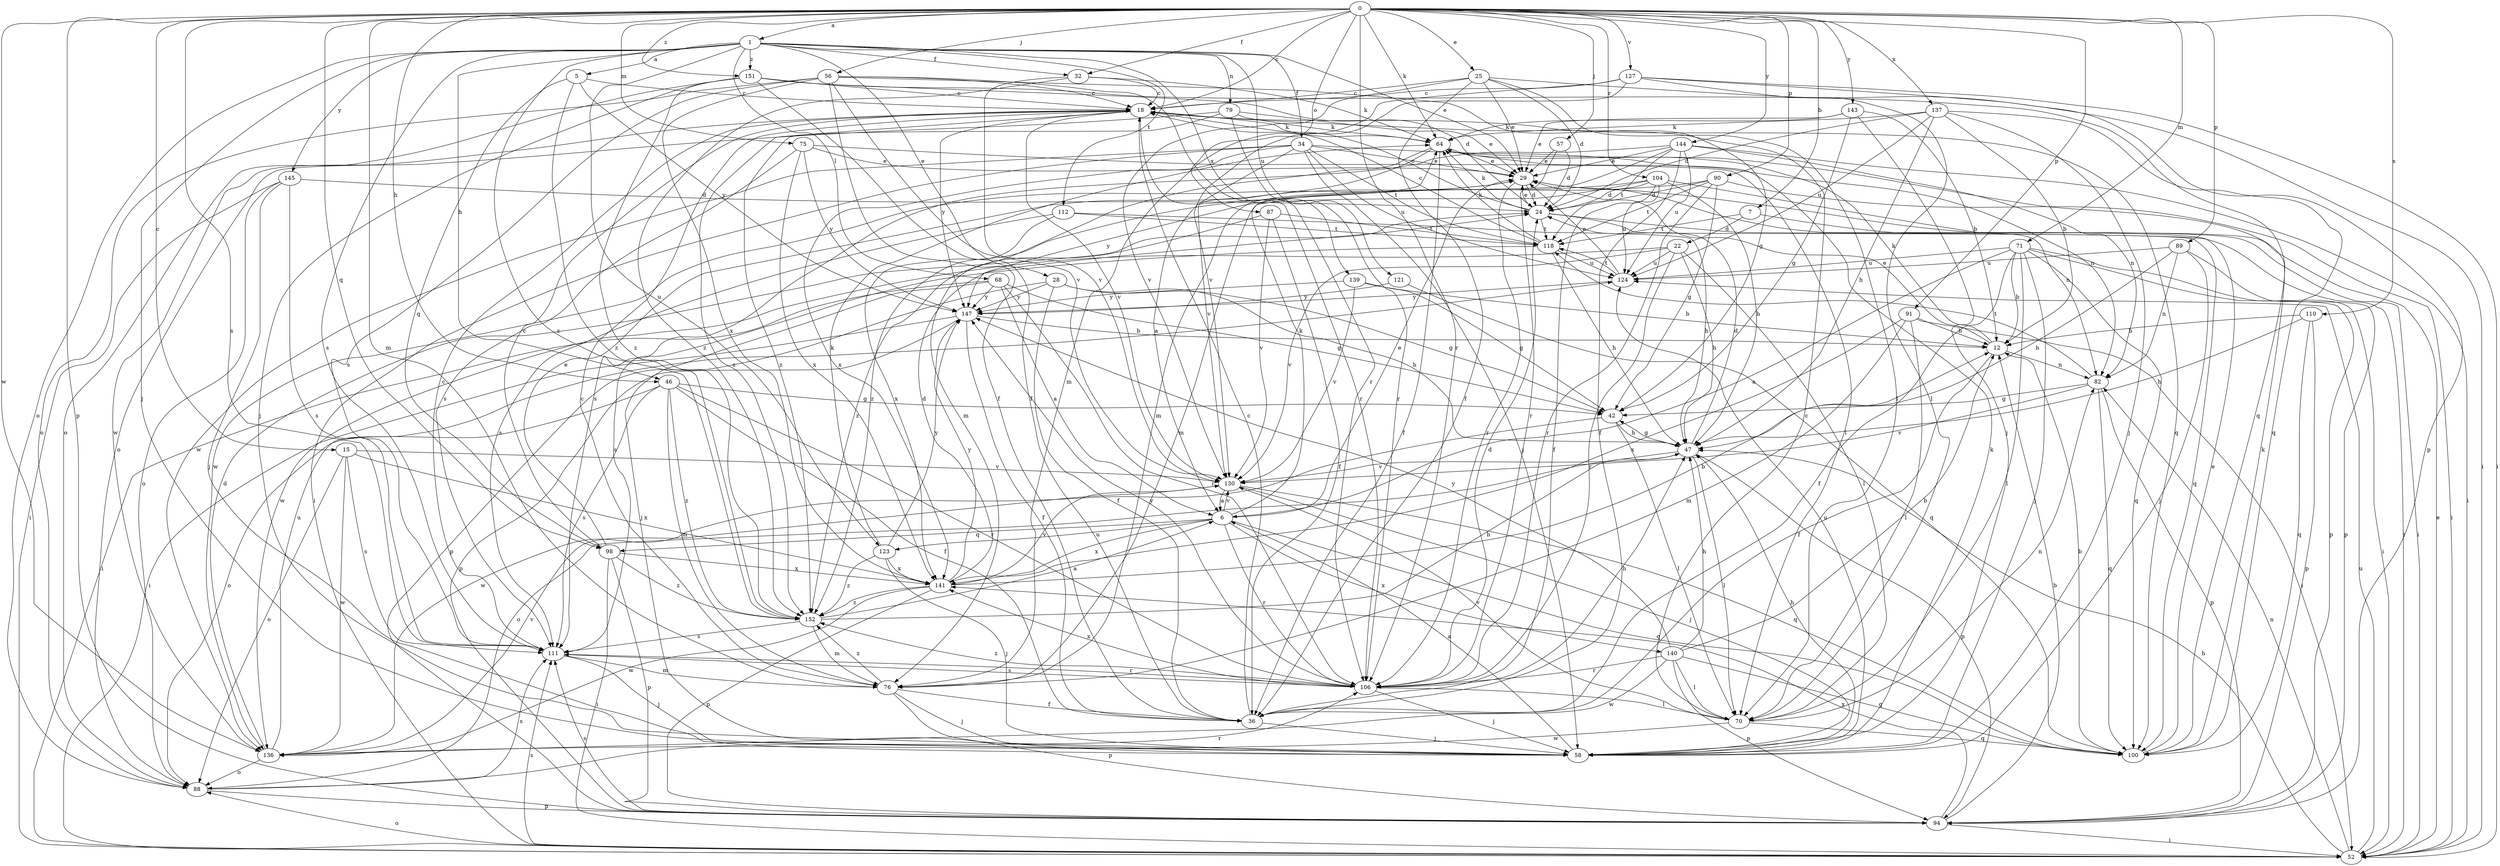 strict digraph  {
0;
1;
5;
6;
7;
12;
15;
18;
22;
24;
25;
28;
29;
32;
34;
36;
42;
46;
47;
52;
56;
57;
58;
64;
68;
70;
71;
75;
76;
79;
82;
87;
88;
89;
90;
91;
94;
98;
100;
104;
106;
110;
111;
112;
118;
121;
123;
124;
127;
130;
136;
137;
139;
140;
141;
143;
144;
145;
147;
151;
152;
0 -> 1  [label=a];
0 -> 7  [label=b];
0 -> 15  [label=c];
0 -> 18  [label=c];
0 -> 25  [label=e];
0 -> 32  [label=f];
0 -> 46  [label=h];
0 -> 56  [label=j];
0 -> 57  [label=j];
0 -> 64  [label=k];
0 -> 71  [label=m];
0 -> 75  [label=m];
0 -> 76  [label=m];
0 -> 87  [label=o];
0 -> 89  [label=p];
0 -> 90  [label=p];
0 -> 91  [label=p];
0 -> 94  [label=p];
0 -> 98  [label=q];
0 -> 104  [label=r];
0 -> 106  [label=r];
0 -> 110  [label=s];
0 -> 111  [label=s];
0 -> 127  [label=v];
0 -> 136  [label=w];
0 -> 137  [label=x];
0 -> 143  [label=y];
0 -> 144  [label=y];
0 -> 151  [label=z];
1 -> 5  [label=a];
1 -> 28  [label=e];
1 -> 29  [label=e];
1 -> 32  [label=f];
1 -> 34  [label=f];
1 -> 46  [label=h];
1 -> 58  [label=j];
1 -> 68  [label=l];
1 -> 79  [label=n];
1 -> 88  [label=o];
1 -> 111  [label=s];
1 -> 112  [label=t];
1 -> 121  [label=u];
1 -> 123  [label=u];
1 -> 139  [label=x];
1 -> 145  [label=y];
1 -> 151  [label=z];
1 -> 152  [label=z];
5 -> 18  [label=c];
5 -> 98  [label=q];
5 -> 147  [label=y];
5 -> 152  [label=z];
6 -> 29  [label=e];
6 -> 64  [label=k];
6 -> 98  [label=q];
6 -> 100  [label=q];
6 -> 106  [label=r];
6 -> 123  [label=u];
6 -> 130  [label=v];
6 -> 140  [label=x];
6 -> 141  [label=x];
7 -> 22  [label=d];
7 -> 52  [label=i];
7 -> 118  [label=t];
12 -> 29  [label=e];
12 -> 36  [label=f];
12 -> 64  [label=k];
12 -> 82  [label=n];
15 -> 88  [label=o];
15 -> 111  [label=s];
15 -> 130  [label=v];
15 -> 136  [label=w];
15 -> 141  [label=x];
18 -> 64  [label=k];
18 -> 100  [label=q];
18 -> 106  [label=r];
18 -> 130  [label=v];
18 -> 136  [label=w];
18 -> 147  [label=y];
18 -> 152  [label=z];
22 -> 47  [label=h];
22 -> 70  [label=l];
22 -> 106  [label=r];
22 -> 124  [label=u];
22 -> 130  [label=v];
22 -> 136  [label=w];
24 -> 18  [label=c];
24 -> 29  [label=e];
24 -> 52  [label=i];
24 -> 64  [label=k];
24 -> 100  [label=q];
24 -> 118  [label=t];
25 -> 18  [label=c];
25 -> 24  [label=d];
25 -> 29  [label=e];
25 -> 36  [label=f];
25 -> 52  [label=i];
25 -> 70  [label=l];
25 -> 130  [label=v];
28 -> 36  [label=f];
28 -> 42  [label=g];
28 -> 47  [label=h];
28 -> 94  [label=p];
28 -> 147  [label=y];
29 -> 24  [label=d];
29 -> 106  [label=r];
29 -> 136  [label=w];
32 -> 18  [label=c];
32 -> 64  [label=k];
32 -> 130  [label=v];
32 -> 152  [label=z];
34 -> 6  [label=a];
34 -> 29  [label=e];
34 -> 52  [label=i];
34 -> 58  [label=j];
34 -> 82  [label=n];
34 -> 118  [label=t];
34 -> 124  [label=u];
34 -> 136  [label=w];
34 -> 141  [label=x];
36 -> 18  [label=c];
36 -> 58  [label=j];
42 -> 47  [label=h];
42 -> 70  [label=l];
42 -> 136  [label=w];
46 -> 36  [label=f];
46 -> 42  [label=g];
46 -> 76  [label=m];
46 -> 88  [label=o];
46 -> 106  [label=r];
46 -> 111  [label=s];
46 -> 152  [label=z];
47 -> 24  [label=d];
47 -> 42  [label=g];
47 -> 70  [label=l];
47 -> 88  [label=o];
47 -> 94  [label=p];
47 -> 130  [label=v];
52 -> 29  [label=e];
52 -> 47  [label=h];
52 -> 82  [label=n];
52 -> 88  [label=o];
52 -> 111  [label=s];
52 -> 124  [label=u];
56 -> 18  [label=c];
56 -> 36  [label=f];
56 -> 42  [label=g];
56 -> 88  [label=o];
56 -> 106  [label=r];
56 -> 111  [label=s];
56 -> 130  [label=v];
56 -> 141  [label=x];
57 -> 24  [label=d];
57 -> 29  [label=e];
57 -> 106  [label=r];
58 -> 6  [label=a];
58 -> 47  [label=h];
58 -> 64  [label=k];
58 -> 124  [label=u];
64 -> 29  [label=e];
64 -> 36  [label=f];
64 -> 76  [label=m];
64 -> 130  [label=v];
68 -> 6  [label=a];
68 -> 42  [label=g];
68 -> 52  [label=i];
68 -> 58  [label=j];
68 -> 106  [label=r];
68 -> 147  [label=y];
70 -> 18  [label=c];
70 -> 82  [label=n];
70 -> 100  [label=q];
70 -> 130  [label=v];
70 -> 136  [label=w];
71 -> 6  [label=a];
71 -> 12  [label=b];
71 -> 36  [label=f];
71 -> 52  [label=i];
71 -> 58  [label=j];
71 -> 70  [label=l];
71 -> 94  [label=p];
71 -> 100  [label=q];
71 -> 124  [label=u];
75 -> 29  [label=e];
75 -> 70  [label=l];
75 -> 111  [label=s];
75 -> 141  [label=x];
75 -> 147  [label=y];
76 -> 18  [label=c];
76 -> 36  [label=f];
76 -> 58  [label=j];
76 -> 94  [label=p];
76 -> 152  [label=z];
79 -> 29  [label=e];
79 -> 64  [label=k];
79 -> 88  [label=o];
79 -> 106  [label=r];
79 -> 152  [label=z];
82 -> 42  [label=g];
82 -> 94  [label=p];
82 -> 100  [label=q];
82 -> 118  [label=t];
82 -> 130  [label=v];
87 -> 36  [label=f];
87 -> 118  [label=t];
87 -> 130  [label=v];
87 -> 152  [label=z];
88 -> 94  [label=p];
88 -> 106  [label=r];
88 -> 111  [label=s];
89 -> 47  [label=h];
89 -> 58  [label=j];
89 -> 82  [label=n];
89 -> 94  [label=p];
89 -> 124  [label=u];
90 -> 24  [label=d];
90 -> 42  [label=g];
90 -> 52  [label=i];
90 -> 106  [label=r];
90 -> 118  [label=t];
90 -> 152  [label=z];
91 -> 12  [label=b];
91 -> 52  [label=i];
91 -> 70  [label=l];
91 -> 76  [label=m];
91 -> 141  [label=x];
94 -> 12  [label=b];
94 -> 52  [label=i];
94 -> 111  [label=s];
94 -> 141  [label=x];
98 -> 18  [label=c];
98 -> 29  [label=e];
98 -> 52  [label=i];
98 -> 94  [label=p];
98 -> 141  [label=x];
98 -> 152  [label=z];
100 -> 12  [label=b];
100 -> 29  [label=e];
100 -> 64  [label=k];
104 -> 24  [label=d];
104 -> 36  [label=f];
104 -> 47  [label=h];
104 -> 76  [label=m];
104 -> 82  [label=n];
104 -> 124  [label=u];
104 -> 147  [label=y];
106 -> 24  [label=d];
106 -> 47  [label=h];
106 -> 58  [label=j];
106 -> 70  [label=l];
106 -> 111  [label=s];
106 -> 141  [label=x];
106 -> 147  [label=y];
106 -> 152  [label=z];
110 -> 12  [label=b];
110 -> 47  [label=h];
110 -> 94  [label=p];
110 -> 100  [label=q];
111 -> 18  [label=c];
111 -> 58  [label=j];
111 -> 76  [label=m];
111 -> 106  [label=r];
112 -> 47  [label=h];
112 -> 111  [label=s];
112 -> 118  [label=t];
112 -> 141  [label=x];
118 -> 18  [label=c];
118 -> 47  [label=h];
118 -> 64  [label=k];
118 -> 111  [label=s];
118 -> 124  [label=u];
121 -> 100  [label=q];
121 -> 147  [label=y];
123 -> 58  [label=j];
123 -> 64  [label=k];
123 -> 141  [label=x];
123 -> 147  [label=y];
123 -> 152  [label=z];
124 -> 29  [label=e];
124 -> 118  [label=t];
124 -> 147  [label=y];
127 -> 18  [label=c];
127 -> 52  [label=i];
127 -> 70  [label=l];
127 -> 76  [label=m];
127 -> 94  [label=p];
127 -> 130  [label=v];
130 -> 6  [label=a];
130 -> 58  [label=j];
130 -> 100  [label=q];
136 -> 24  [label=d];
136 -> 88  [label=o];
136 -> 124  [label=u];
136 -> 130  [label=v];
137 -> 12  [label=b];
137 -> 24  [label=d];
137 -> 47  [label=h];
137 -> 58  [label=j];
137 -> 64  [label=k];
137 -> 100  [label=q];
137 -> 124  [label=u];
139 -> 12  [label=b];
139 -> 42  [label=g];
139 -> 130  [label=v];
139 -> 147  [label=y];
140 -> 12  [label=b];
140 -> 47  [label=h];
140 -> 70  [label=l];
140 -> 94  [label=p];
140 -> 100  [label=q];
140 -> 106  [label=r];
140 -> 136  [label=w];
140 -> 147  [label=y];
141 -> 12  [label=b];
141 -> 24  [label=d];
141 -> 94  [label=p];
141 -> 130  [label=v];
141 -> 136  [label=w];
141 -> 147  [label=y];
141 -> 152  [label=z];
143 -> 12  [label=b];
143 -> 29  [label=e];
143 -> 42  [label=g];
143 -> 58  [label=j];
143 -> 64  [label=k];
144 -> 29  [label=e];
144 -> 36  [label=f];
144 -> 52  [label=i];
144 -> 76  [label=m];
144 -> 82  [label=n];
144 -> 111  [label=s];
144 -> 118  [label=t];
144 -> 124  [label=u];
145 -> 24  [label=d];
145 -> 52  [label=i];
145 -> 58  [label=j];
145 -> 88  [label=o];
145 -> 111  [label=s];
147 -> 12  [label=b];
147 -> 36  [label=f];
147 -> 52  [label=i];
147 -> 94  [label=p];
151 -> 18  [label=c];
151 -> 24  [label=d];
151 -> 36  [label=f];
151 -> 58  [label=j];
151 -> 88  [label=o];
151 -> 100  [label=q];
151 -> 152  [label=z];
152 -> 6  [label=a];
152 -> 47  [label=h];
152 -> 76  [label=m];
152 -> 111  [label=s];
}
